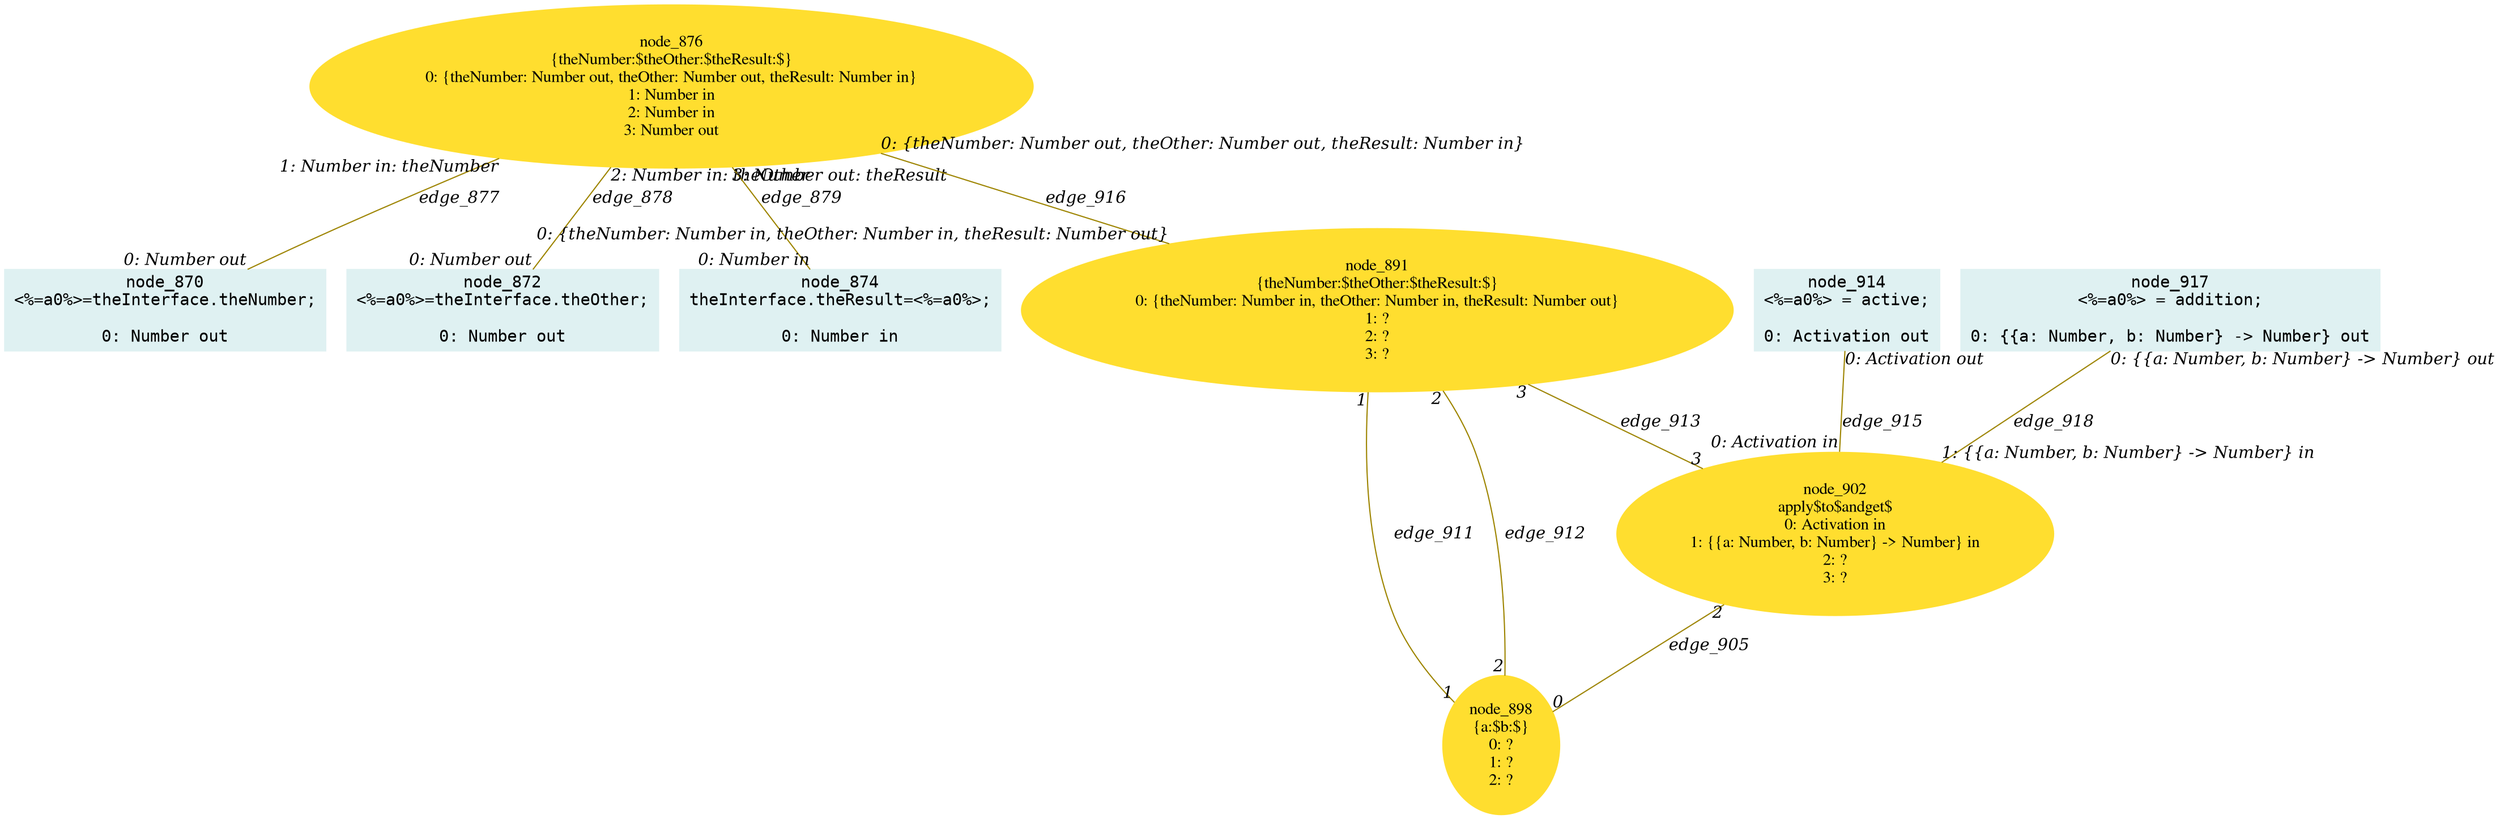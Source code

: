 digraph g{node_870 [shape="box", style="filled", color="#dff1f2", fontname="Courier", label="node_870
<%=a0%>=theInterface.theNumber;

0: Number out" ]
node_872 [shape="box", style="filled", color="#dff1f2", fontname="Courier", label="node_872
<%=a0%>=theInterface.theOther;

0: Number out" ]
node_874 [shape="box", style="filled", color="#dff1f2", fontname="Courier", label="node_874
theInterface.theResult=<%=a0%>;

0: Number in" ]
node_876 [shape="ellipse", style="filled", color="#ffde2f", fontname="Times", label="node_876
{theNumber:$theOther:$theResult:$}
0: {theNumber: Number out, theOther: Number out, theResult: Number in}
1: Number in
2: Number in
3: Number out" ]
node_891 [shape="ellipse", style="filled", color="#ffde2f", fontname="Times", label="node_891
{theNumber:$theOther:$theResult:$}
0: {theNumber: Number in, theOther: Number in, theResult: Number out}
1: ?
2: ?
3: ?" ]
node_898 [shape="ellipse", style="filled", color="#ffde2f", fontname="Times", label="node_898
{a:$b:$}
0: ?
1: ?
2: ?" ]
node_902 [shape="ellipse", style="filled", color="#ffde2f", fontname="Times", label="node_902
apply$to$andget$
0: Activation in
1: {{a: Number, b: Number} -> Number} in
2: ?
3: ?" ]
node_914 [shape="box", style="filled", color="#dff1f2", fontname="Courier", label="node_914
<%=a0%> = active;

0: Activation out" ]
node_917 [shape="box", style="filled", color="#dff1f2", fontname="Courier", label="node_917
<%=a0%> = addition;

0: {{a: Number, b: Number} -> Number} out" ]
node_876 -> node_870 [dir=none, arrowHead=none, fontname="Times-Italic", arrowsize=1, color="#9d8400", label="edge_877",  headlabel="0: Number out", taillabel="1: Number in: theNumber" ]
node_876 -> node_872 [dir=none, arrowHead=none, fontname="Times-Italic", arrowsize=1, color="#9d8400", label="edge_878",  headlabel="0: Number out", taillabel="2: Number in: theOther" ]
node_876 -> node_874 [dir=none, arrowHead=none, fontname="Times-Italic", arrowsize=1, color="#9d8400", label="edge_879",  headlabel="0: Number in", taillabel="3: Number out: theResult" ]
node_902 -> node_898 [dir=none, arrowHead=none, fontname="Times-Italic", arrowsize=1, color="#9d8400", label="edge_905",  headlabel="0", taillabel="2" ]
node_891 -> node_898 [dir=none, arrowHead=none, fontname="Times-Italic", arrowsize=1, color="#9d8400", label="edge_911",  headlabel="1", taillabel="1" ]
node_891 -> node_898 [dir=none, arrowHead=none, fontname="Times-Italic", arrowsize=1, color="#9d8400", label="edge_912",  headlabel="2", taillabel="2" ]
node_891 -> node_902 [dir=none, arrowHead=none, fontname="Times-Italic", arrowsize=1, color="#9d8400", label="edge_913",  headlabel="3", taillabel="3" ]
node_914 -> node_902 [dir=none, arrowHead=none, fontname="Times-Italic", arrowsize=1, color="#9d8400", label="edge_915",  headlabel="0: Activation in", taillabel="0: Activation out" ]
node_876 -> node_891 [dir=none, arrowHead=none, fontname="Times-Italic", arrowsize=1, color="#9d8400", label="edge_916",  headlabel="0: {theNumber: Number in, theOther: Number in, theResult: Number out}", taillabel="0: {theNumber: Number out, theOther: Number out, theResult: Number in}" ]
node_917 -> node_902 [dir=none, arrowHead=none, fontname="Times-Italic", arrowsize=1, color="#9d8400", label="edge_918",  headlabel="1: {{a: Number, b: Number} -> Number} in", taillabel="0: {{a: Number, b: Number} -> Number} out" ]
}